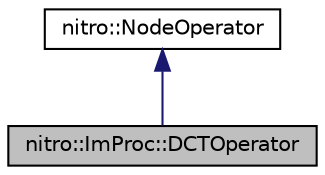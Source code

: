digraph "nitro::ImProc::DCTOperator"
{
 // LATEX_PDF_SIZE
  edge [fontname="Helvetica",fontsize="10",labelfontname="Helvetica",labelfontsize="10"];
  node [fontname="Helvetica",fontsize="10",shape=record];
  Node1 [label="nitro::ImProc::DCTOperator",height=0.2,width=0.4,color="black", fillcolor="grey75", style="filled", fontcolor="black",tooltip=" "];
  Node2 -> Node1 [dir="back",color="midnightblue",fontsize="10",style="solid",fontname="Helvetica"];
  Node2 [label="nitro::NodeOperator",height=0.2,width=0.4,color="black", fillcolor="white", style="filled",URL="$d0/d72/classnitro_1_1NodeOperator.html",tooltip="A class that encapsulates the action executed when the node is evaluated. This is the primary compone..."];
}
